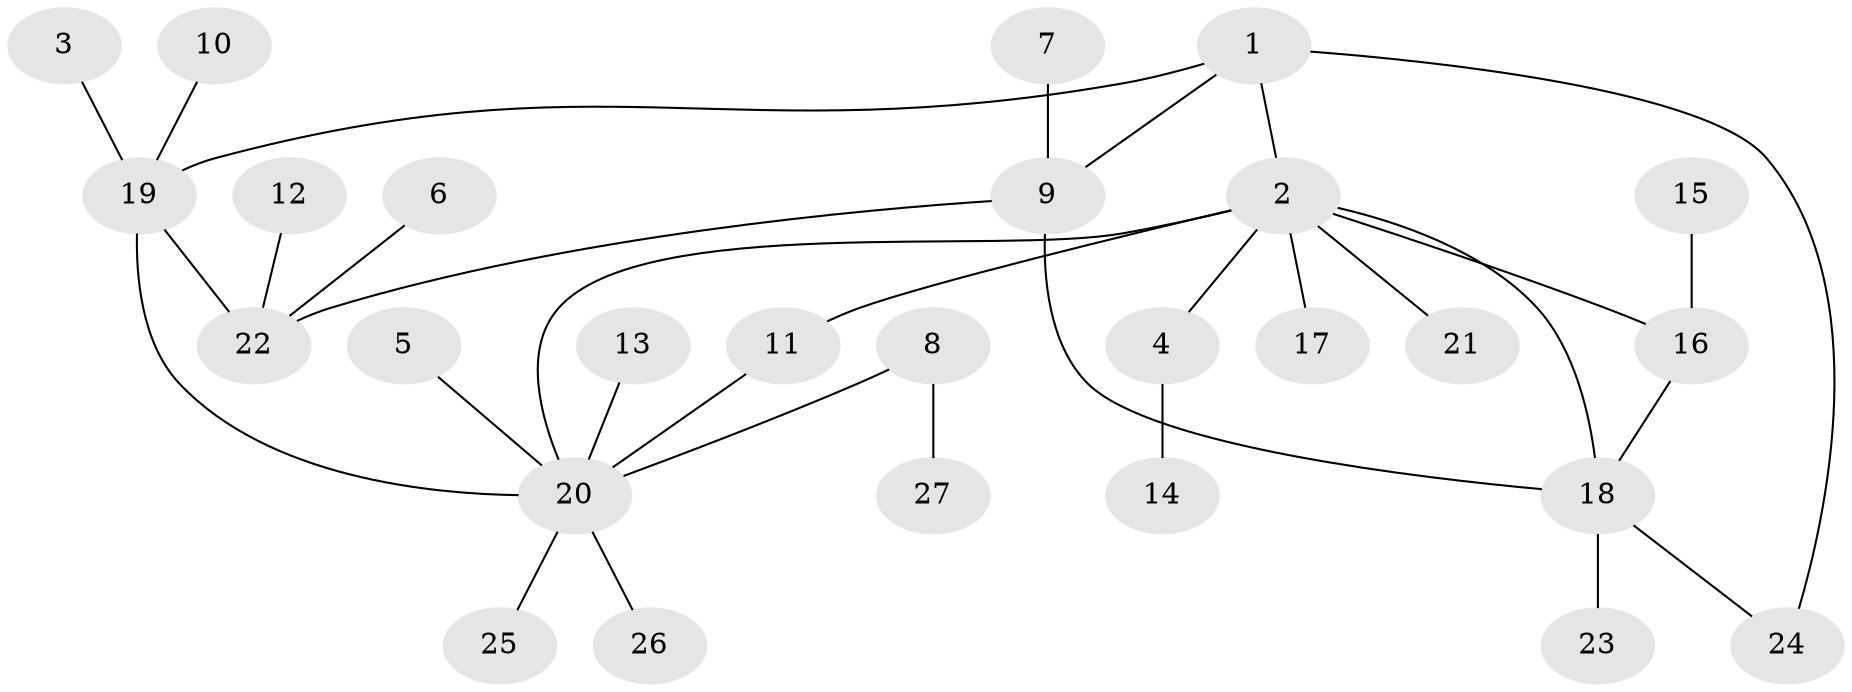 // original degree distribution, {4: 0.07547169811320754, 5: 0.03773584905660377, 6: 0.05660377358490566, 3: 0.1509433962264151, 1: 0.4528301886792453, 2: 0.22641509433962265}
// Generated by graph-tools (version 1.1) at 2025/48/03/06/25 01:48:57]
// undirected, 27 vertices, 32 edges
graph export_dot {
graph [start="1"]
  node [color=gray90,style=filled];
  1;
  2;
  3;
  4;
  5;
  6;
  7;
  8;
  9;
  10;
  11;
  12;
  13;
  14;
  15;
  16;
  17;
  18;
  19;
  20;
  21;
  22;
  23;
  24;
  25;
  26;
  27;
  1 -- 2 [weight=1.0];
  1 -- 9 [weight=1.0];
  1 -- 19 [weight=1.0];
  1 -- 24 [weight=1.0];
  2 -- 4 [weight=1.0];
  2 -- 11 [weight=1.0];
  2 -- 16 [weight=1.0];
  2 -- 17 [weight=1.0];
  2 -- 18 [weight=1.0];
  2 -- 20 [weight=1.0];
  2 -- 21 [weight=1.0];
  3 -- 19 [weight=1.0];
  4 -- 14 [weight=1.0];
  5 -- 20 [weight=1.0];
  6 -- 22 [weight=1.0];
  7 -- 9 [weight=1.0];
  8 -- 20 [weight=1.0];
  8 -- 27 [weight=1.0];
  9 -- 18 [weight=1.0];
  9 -- 22 [weight=1.0];
  10 -- 19 [weight=1.0];
  11 -- 20 [weight=1.0];
  12 -- 22 [weight=1.0];
  13 -- 20 [weight=1.0];
  15 -- 16 [weight=1.0];
  16 -- 18 [weight=1.0];
  18 -- 23 [weight=1.0];
  18 -- 24 [weight=1.0];
  19 -- 20 [weight=1.0];
  19 -- 22 [weight=1.0];
  20 -- 25 [weight=1.0];
  20 -- 26 [weight=1.0];
}
